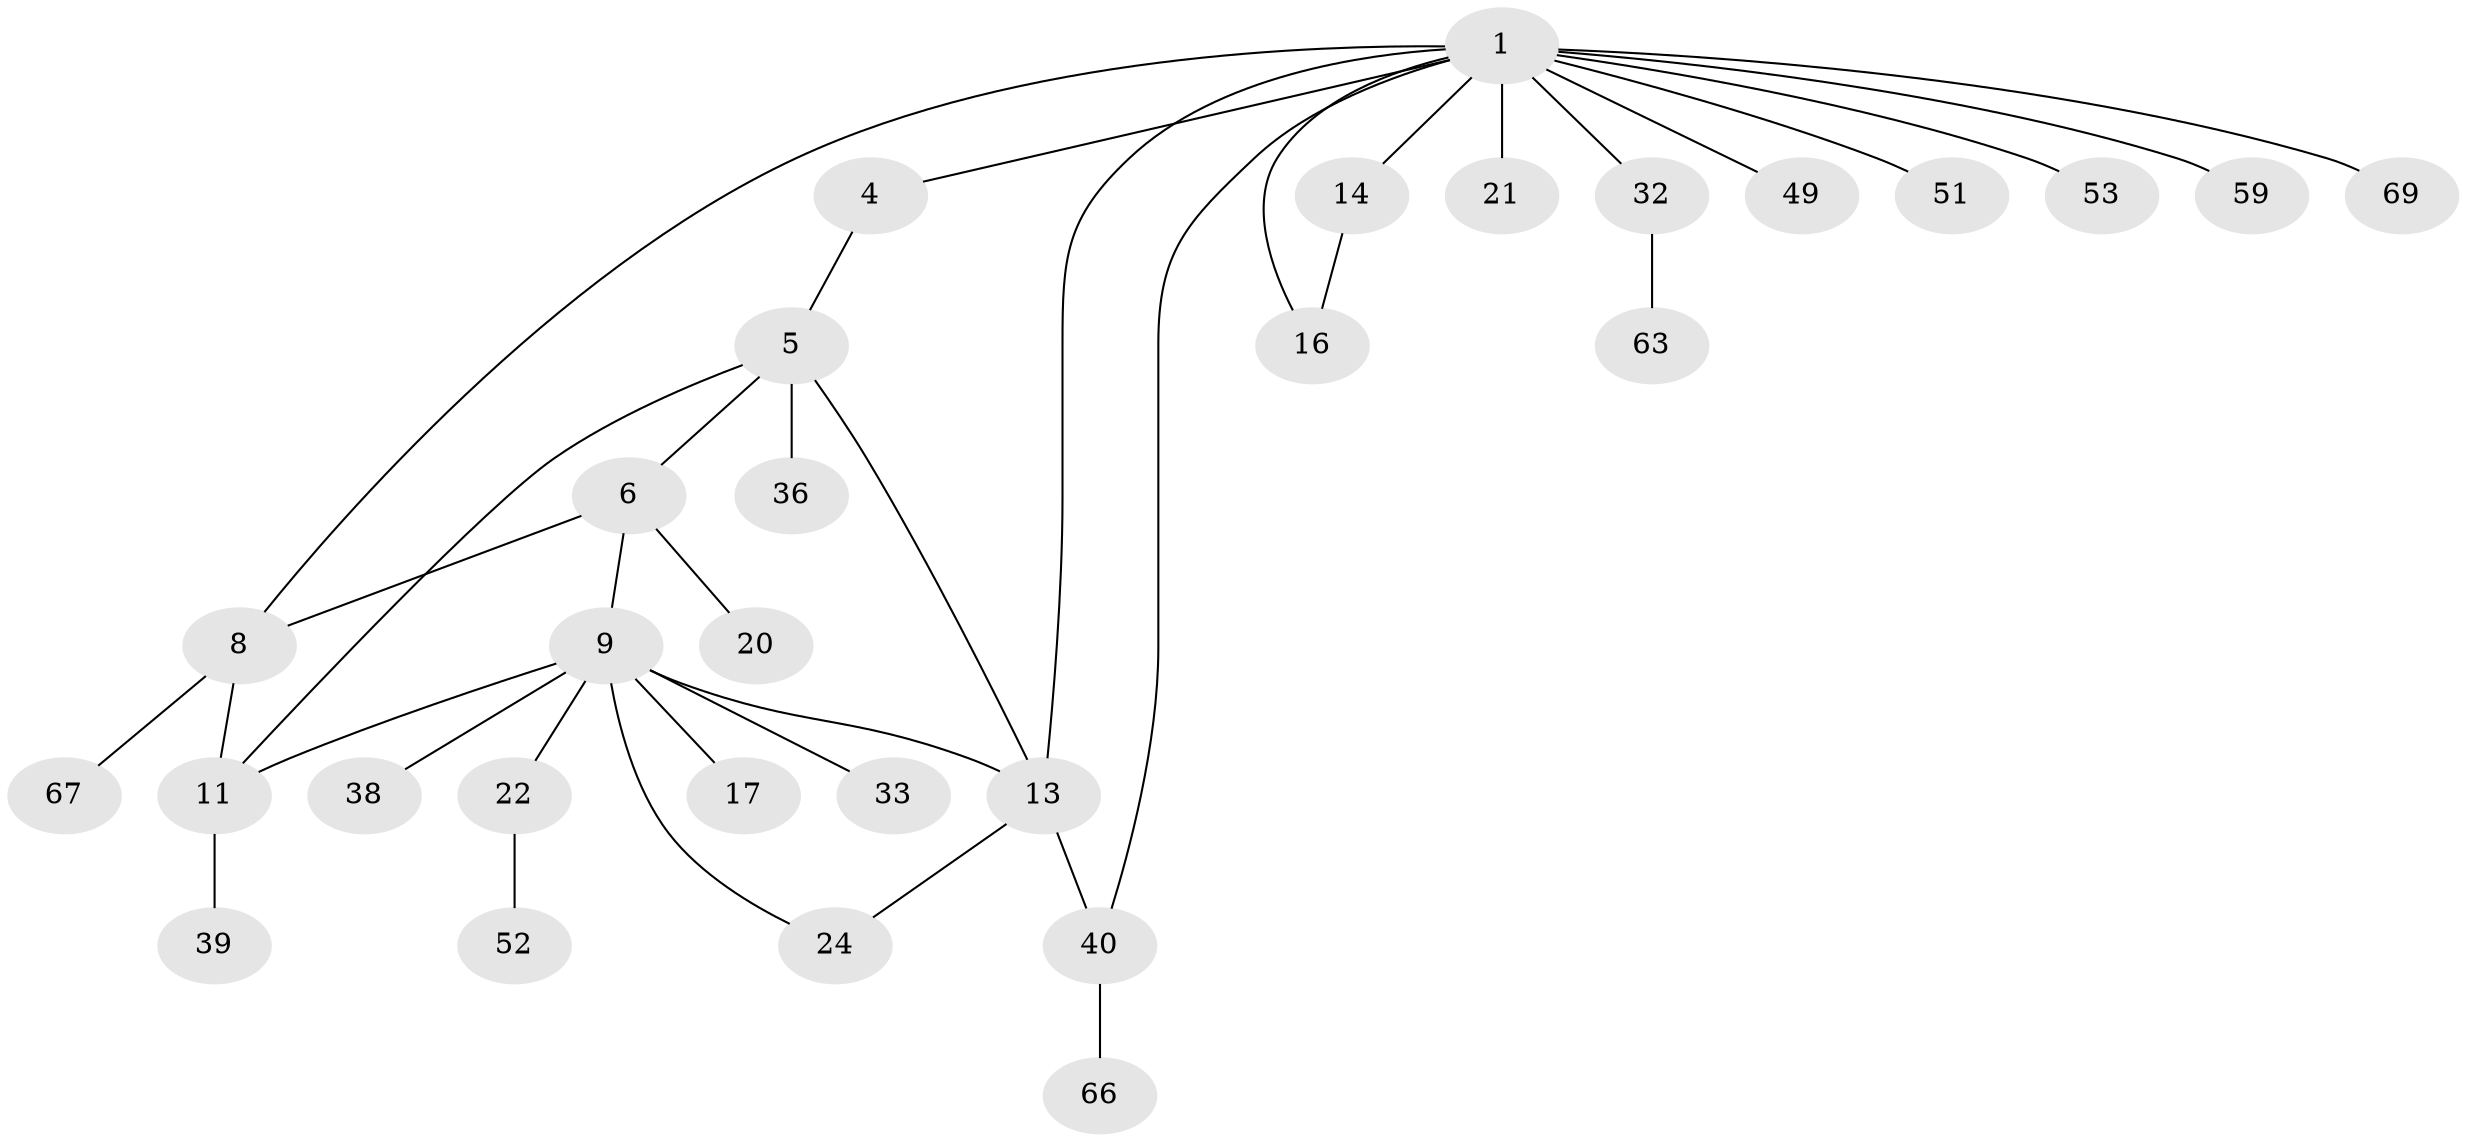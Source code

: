 // original degree distribution, {3: 0.16, 5: 0.04, 6: 0.013333333333333334, 2: 0.22666666666666666, 8: 0.02666666666666667, 4: 0.09333333333333334, 1: 0.44}
// Generated by graph-tools (version 1.1) at 2025/17/03/04/25 18:17:05]
// undirected, 30 vertices, 37 edges
graph export_dot {
graph [start="1"]
  node [color=gray90,style=filled];
  1 [super="+27+2+3"];
  4;
  5 [super="+10+23+30+28"];
  6 [super="+65"];
  8 [super="+18"];
  9 [super="+43+29+12"];
  11 [super="+68+62+15"];
  13 [super="+19+34"];
  14 [super="+74+71+44"];
  16 [super="+56+25"];
  17;
  20;
  21;
  22 [super="+37+26"];
  24 [super="+48"];
  32 [super="+57+46"];
  33;
  36;
  38;
  39;
  40 [super="+47"];
  49;
  51;
  52;
  53 [super="+75"];
  59;
  63;
  66 [super="+70"];
  67;
  69;
  1 -- 51;
  1 -- 49;
  1 -- 16;
  1 -- 69;
  1 -- 21;
  1 -- 40;
  1 -- 32;
  1 -- 4;
  1 -- 8;
  1 -- 14;
  1 -- 53;
  1 -- 59;
  1 -- 13;
  4 -- 5;
  5 -- 6;
  5 -- 11;
  5 -- 36;
  5 -- 13;
  6 -- 8;
  6 -- 9;
  6 -- 20;
  8 -- 67;
  8 -- 11;
  9 -- 33;
  9 -- 17;
  9 -- 38;
  9 -- 22 [weight=2];
  9 -- 24;
  9 -- 13;
  9 -- 11;
  11 -- 39;
  13 -- 24;
  13 -- 40;
  14 -- 16;
  22 -- 52;
  32 -- 63;
  40 -- 66;
}
